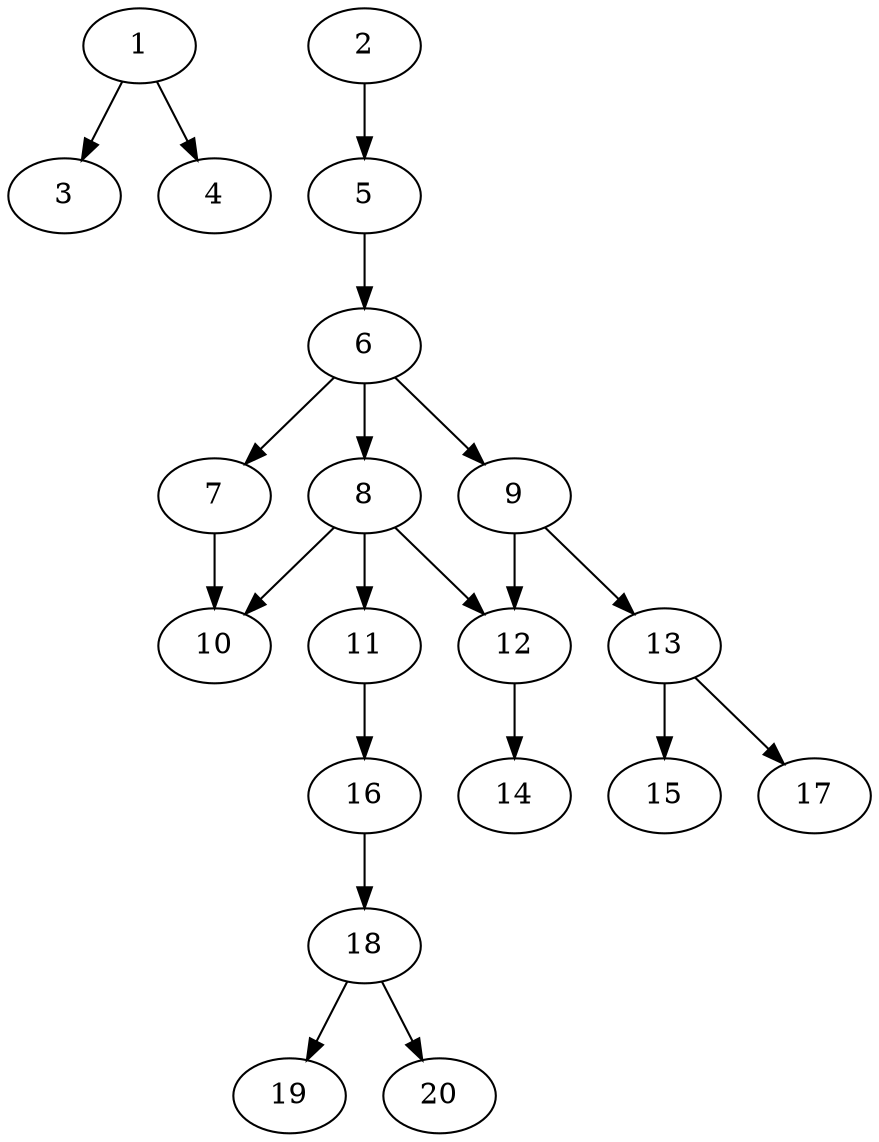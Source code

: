 // DAG automatically generated by daggen at Sat Jul 27 15:35:20 2019
// ./daggen --dot -n 20 --ccr 0.5 --fat 0.4 --regular 0.5 --density 0.5 --mindata 5242880 --maxdata 52428800 
digraph G {
  1 [size="44791808", alpha="0.05", expect_size="22395904"] 
  1 -> 3 [size ="22395904"]
  1 -> 4 [size ="22395904"]
  2 [size="92690432", alpha="0.13", expect_size="46345216"] 
  2 -> 5 [size ="46345216"]
  3 [size="20754432", alpha="0.08", expect_size="10377216"] 
  4 [size="104065024", alpha="0.06", expect_size="52032512"] 
  5 [size="102586368", alpha="0.04", expect_size="51293184"] 
  5 -> 6 [size ="51293184"]
  6 [size="51159040", alpha="0.20", expect_size="25579520"] 
  6 -> 7 [size ="25579520"]
  6 -> 8 [size ="25579520"]
  6 -> 9 [size ="25579520"]
  7 [size="14704640", alpha="0.19", expect_size="7352320"] 
  7 -> 10 [size ="7352320"]
  8 [size="64315392", alpha="0.07", expect_size="32157696"] 
  8 -> 10 [size ="32157696"]
  8 -> 11 [size ="32157696"]
  8 -> 12 [size ="32157696"]
  9 [size="45332480", alpha="0.01", expect_size="22666240"] 
  9 -> 12 [size ="22666240"]
  9 -> 13 [size ="22666240"]
  10 [size="45246464", alpha="0.01", expect_size="22623232"] 
  11 [size="28440576", alpha="0.14", expect_size="14220288"] 
  11 -> 16 [size ="14220288"]
  12 [size="51091456", alpha="0.12", expect_size="25545728"] 
  12 -> 14 [size ="25545728"]
  13 [size="19812352", alpha="0.00", expect_size="9906176"] 
  13 -> 15 [size ="9906176"]
  13 -> 17 [size ="9906176"]
  14 [size="58486784", alpha="0.18", expect_size="29243392"] 
  15 [size="87689216", alpha="0.03", expect_size="43844608"] 
  16 [size="10766336", alpha="0.12", expect_size="5383168"] 
  16 -> 18 [size ="5383168"]
  17 [size="103380992", alpha="0.03", expect_size="51690496"] 
  18 [size="98660352", alpha="0.13", expect_size="49330176"] 
  18 -> 19 [size ="49330176"]
  18 -> 20 [size ="49330176"]
  19 [size="35796992", alpha="0.05", expect_size="17898496"] 
  20 [size="39993344", alpha="0.14", expect_size="19996672"] 
}
